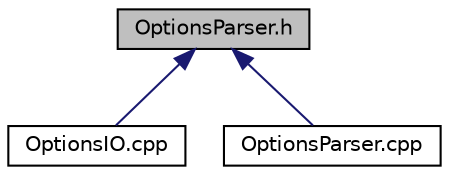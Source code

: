digraph "OptionsParser.h"
{
  edge [fontname="Helvetica",fontsize="10",labelfontname="Helvetica",labelfontsize="10"];
  node [fontname="Helvetica",fontsize="10",shape=record];
  Node2 [label="OptionsParser.h",height=0.2,width=0.4,color="black", fillcolor="grey75", style="filled", fontcolor="black"];
  Node2 -> Node3 [dir="back",color="midnightblue",fontsize="10",style="solid",fontname="Helvetica"];
  Node3 [label="OptionsIO.cpp",height=0.2,width=0.4,color="black", fillcolor="white", style="filled",URL="$da/d3e/_options_i_o_8cpp.html"];
  Node2 -> Node4 [dir="back",color="midnightblue",fontsize="10",style="solid",fontname="Helvetica"];
  Node4 [label="OptionsParser.cpp",height=0.2,width=0.4,color="black", fillcolor="white", style="filled",URL="$da/d7d/_options_parser_8cpp.html"];
}
